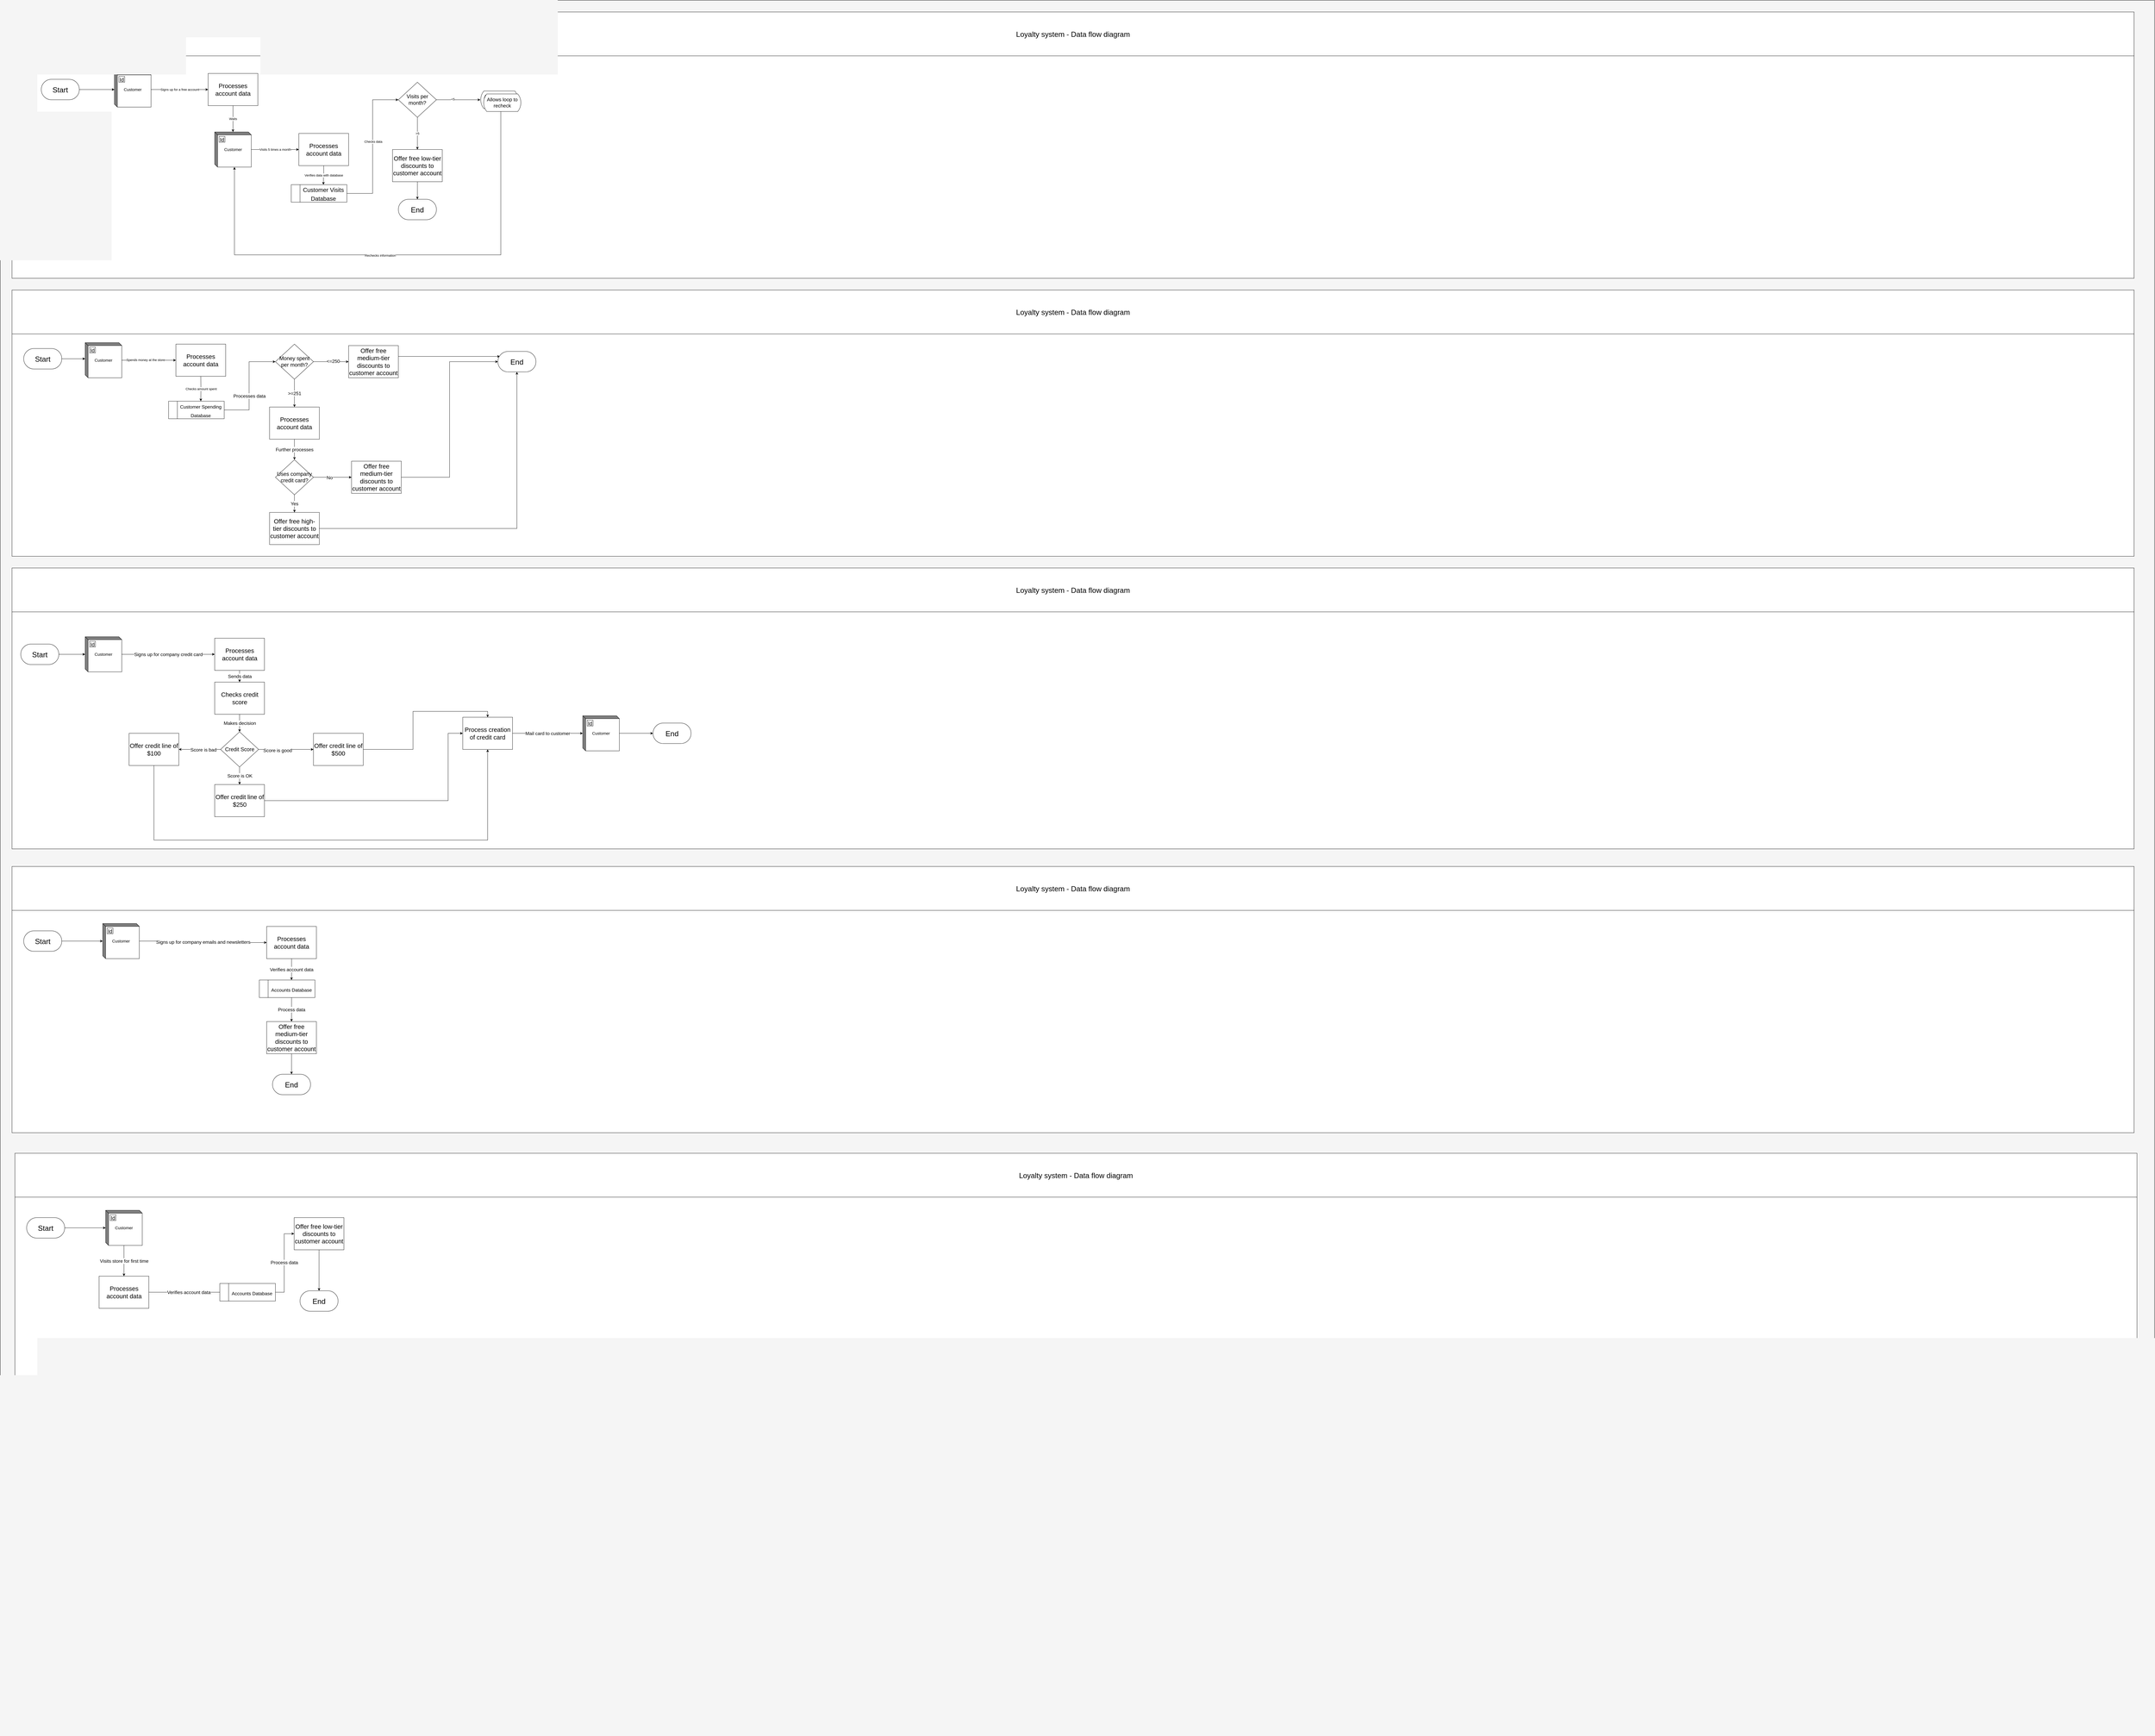 <mxfile version="20.3.0" type="device"><diagram id="qA6QkWrWJfZU_lJfQVM_" name="Page-1"><mxGraphModel dx="3796" dy="2839" grid="1" gridSize="10" guides="1" tooltips="1" connect="1" arrows="1" fold="1" page="1" pageScale="1" pageWidth="850" pageHeight="1100" math="0" shadow="0"><root><mxCell id="0"/><mxCell id="1" parent="0"/><mxCell id="ZQzsubPOnFU6merqUv8--1" value="" style="rounded=0;whiteSpace=wrap;html=1;fillColor=#F5F5F5;movable=0;" parent="1" vertex="1"><mxGeometry x="-270" y="-520" width="7360" height="5930" as="geometry"/></mxCell><mxCell id="A50uifyIEQekfGtZB1gm-22" value="" style="rounded=0;whiteSpace=wrap;html=1;" parent="1" vertex="1"><mxGeometry x="-230" y="-480" width="7250" height="910" as="geometry"/></mxCell><mxCell id="A50uifyIEQekfGtZB1gm-23" value="&lt;font style=&quot;font-size: 25px;&quot;&gt;Loyalty system - Data flow diagram&lt;br style=&quot;font-size: 25px;&quot;&gt;&lt;/font&gt;" style="rounded=0;whiteSpace=wrap;html=1;fontSize=25;" parent="1" vertex="1"><mxGeometry x="-230" y="-480" width="7250" height="150" as="geometry"/></mxCell><mxCell id="-YFKyJ5LtptSFdBcukT2-4" style="edgeStyle=orthogonalEdgeStyle;rounded=0;orthogonalLoop=1;jettySize=auto;html=1;" parent="1" source="9ZYDAtiGobSrE47-rpG3-19" target="9ZYDAtiGobSrE47-rpG3-36" edge="1"><mxGeometry relative="1" as="geometry"/></mxCell><mxCell id="9ZYDAtiGobSrE47-rpG3-19" value="Start" style="html=1;dashed=0;whitespace=wrap;shape=mxgraph.dfd.start;fontSize=25;whiteSpace=wrap;" parent="1" vertex="1"><mxGeometry x="-130" y="-250" width="130" height="70" as="geometry"/></mxCell><mxCell id="-YFKyJ5LtptSFdBcukT2-5" value="Signs up for a free account" style="edgeStyle=orthogonalEdgeStyle;rounded=0;orthogonalLoop=1;jettySize=auto;html=1;" parent="1" source="9ZYDAtiGobSrE47-rpG3-36" target="nl6_gnOa3KijEa3hcD02-2" edge="1"><mxGeometry relative="1" as="geometry"/></mxCell><mxCell id="9ZYDAtiGobSrE47-rpG3-36" value="Customer" style="html=1;dashed=0;whitespace=wrap;shape=mxgraph.dfd.externalEntity;fontSize=14;whiteSpace=wrap;" parent="1" vertex="1"><mxGeometry x="120" y="-275" width="125" height="120" as="geometry"/></mxCell><mxCell id="9ZYDAtiGobSrE47-rpG3-37" value="Id" style="autosize=1;part=1;resizable=0;strokeColor=inherit;fillColor=inherit;gradientColor=inherit;fontSize=18;" parent="9ZYDAtiGobSrE47-rpG3-36" vertex="1"><mxGeometry width="20" height="20" relative="1" as="geometry"><mxPoint x="15" y="15" as="offset"/></mxGeometry></mxCell><mxCell id="9ZYDAtiGobSrE47-rpG3-117" value="" style="group;whiteSpace=wrap;" parent="1" vertex="1" connectable="0"><mxGeometry x="6170" y="4840" width="750" height="440" as="geometry"/></mxCell><mxCell id="CGzpWcM65TlzdtiVWTrb-66" value="" style="rounded=0;whiteSpace=wrap;html=1;fontSize=22;" parent="9ZYDAtiGobSrE47-rpG3-117" vertex="1"><mxGeometry width="720" height="440" as="geometry"/></mxCell><mxCell id="9ZYDAtiGobSrE47-rpG3-1" value="Start/Stop" style="html=1;dashed=0;whitespace=wrap;shape=mxgraph.dfd.start;fontSize=25;whiteSpace=wrap;" parent="9ZYDAtiGobSrE47-rpG3-117" vertex="1"><mxGeometry x="20" y="80" width="130" height="70" as="geometry"/></mxCell><mxCell id="9ZYDAtiGobSrE47-rpG3-2" value="Process" style="html=1;dashed=0;whitespace=wrap;fontSize=25;whiteSpace=wrap;" parent="9ZYDAtiGobSrE47-rpG3-117" vertex="1"><mxGeometry x="200" y="80" width="130" height="70" as="geometry"/></mxCell><mxCell id="9ZYDAtiGobSrE47-rpG3-12" value="Decision" style="shape=rhombus;html=1;dashed=0;whitespace=wrap;perimeter=rhombusPerimeter;fontSize=18;whiteSpace=wrap;" parent="9ZYDAtiGobSrE47-rpG3-117" vertex="1"><mxGeometry x="20" y="180" width="130" height="120" as="geometry"/></mxCell><mxCell id="9ZYDAtiGobSrE47-rpG3-13" value="External entity" style="html=1;dashed=0;whitespace=wrap;shape=mxgraph.dfd.externalEntity;fontSize=15;whiteSpace=wrap;" parent="9ZYDAtiGobSrE47-rpG3-117" vertex="1"><mxGeometry x="200" y="180" width="125" height="120" as="geometry"/></mxCell><mxCell id="9ZYDAtiGobSrE47-rpG3-14" value="Id" style="autosize=1;part=1;resizable=0;strokeColor=inherit;fillColor=inherit;gradientColor=inherit;fontSize=18;" parent="9ZYDAtiGobSrE47-rpG3-13" vertex="1"><mxGeometry width="20" height="20" relative="1" as="geometry"><mxPoint x="15" y="15" as="offset"/></mxGeometry></mxCell><mxCell id="9ZYDAtiGobSrE47-rpG3-34" value="Legend" style="rounded=0;whiteSpace=wrap;html=1;fontSize=22;" parent="9ZYDAtiGobSrE47-rpG3-117" vertex="1"><mxGeometry width="720" height="60" as="geometry"/></mxCell><mxCell id="9ZYDAtiGobSrE47-rpG3-96" value="Indicates loop" style="html=1;dashed=0;whitespace=wrap;shape=mxgraph.dfd.loop;fontSize=17;whiteSpace=wrap;" parent="9ZYDAtiGobSrE47-rpG3-117" vertex="1"><mxGeometry x="415" y="220" width="130" height="60" as="geometry"/></mxCell><mxCell id="-YFKyJ5LtptSFdBcukT2-1" value="Database" style="group;fontSize=25;verticalAlign=middle;fillColor=default;strokeColor=default;dashed=0;whiteSpace=wrap;" parent="9ZYDAtiGobSrE47-rpG3-117" vertex="1" connectable="0"><mxGeometry x="390" y="90" width="190" height="60" as="geometry"/></mxCell><mxCell id="-YFKyJ5LtptSFdBcukT2-2" value="" style="html=1;dashed=0;whitespace=wrap;shape=mxgraph.dfd.dataStoreID;align=left;spacingLeft=3;points=[[0,0],[0.5,0],[1,0],[0,0.5],[1,0.5],[0,1],[0.5,1],[1,1]];fontSize=25;whiteSpace=wrap;" parent="-YFKyJ5LtptSFdBcukT2-1" vertex="1"><mxGeometry width="190" height="60" as="geometry"/></mxCell><mxCell id="-YFKyJ5LtptSFdBcukT2-3" value="&lt;font style=&quot;font-size: 20px;&quot;&gt;Database&lt;/font&gt;" style="html=1;dashed=0;whitespace=wrap;fontSize=25;whiteSpace=wrap;" parent="-YFKyJ5LtptSFdBcukT2-1" vertex="1"><mxGeometry x="30" width="160" height="60" as="geometry"/></mxCell><mxCell id="9ZYDAtiGobSrE47-rpG3-123" value="Cameras verify customer still in store" style="edgeStyle=orthogonalEdgeStyle;rounded=0;orthogonalLoop=1;jettySize=auto;html=1;entryX=0;entryY=0;entryDx=67.5;entryDy=120.0;entryPerimeter=0;fontSize=14;" parent="1" edge="1"><mxGeometry relative="1" as="geometry"><Array as="points"><mxPoint x="2970" y="370"/><mxPoint x="1718" y="370"/></Array><mxPoint x="1717.5" y="120" as="targetPoint"/></mxGeometry></mxCell><mxCell id="9ZYDAtiGobSrE47-rpG3-146" value="Compares with database" style="edgeStyle=orthogonalEdgeStyle;rounded=0;orthogonalLoop=1;jettySize=auto;html=1;entryX=0;entryY=0.5;entryDx=0;entryDy=0;fontSize=12;" parent="1" edge="1"><mxGeometry relative="1" as="geometry"><Array as="points"><mxPoint x="3565" y="360"/><mxPoint x="4120" y="360"/><mxPoint x="4120" y="-210"/></Array><mxPoint x="3565.2" y="250" as="sourcePoint"/></mxGeometry></mxCell><mxCell id="-YFKyJ5LtptSFdBcukT2-13" value="Waits" style="edgeStyle=orthogonalEdgeStyle;rounded=0;orthogonalLoop=1;jettySize=auto;html=1;" parent="1" source="nl6_gnOa3KijEa3hcD02-2" target="-YFKyJ5LtptSFdBcukT2-11" edge="1"><mxGeometry relative="1" as="geometry"/></mxCell><mxCell id="nl6_gnOa3KijEa3hcD02-2" value="Processes account data" style="html=1;dashed=0;whitespace=wrap;fontSize=21;whiteSpace=wrap;" parent="1" vertex="1"><mxGeometry x="440" y="-270" width="170" height="110" as="geometry"/></mxCell><mxCell id="-YFKyJ5LtptSFdBcukT2-22" value="&amp;gt;5" style="edgeStyle=orthogonalEdgeStyle;rounded=0;orthogonalLoop=1;jettySize=auto;html=1;" parent="1" source="nl6_gnOa3KijEa3hcD02-19" target="-YFKyJ5LtptSFdBcukT2-21" edge="1"><mxGeometry relative="1" as="geometry"/></mxCell><mxCell id="-YFKyJ5LtptSFdBcukT2-24" style="edgeStyle=orthogonalEdgeStyle;rounded=0;orthogonalLoop=1;jettySize=auto;html=1;" parent="1" source="nl6_gnOa3KijEa3hcD02-19" target="-YFKyJ5LtptSFdBcukT2-26" edge="1"><mxGeometry relative="1" as="geometry"><mxPoint x="1390.0" y="-180.0" as="targetPoint"/></mxGeometry></mxCell><mxCell id="-YFKyJ5LtptSFdBcukT2-25" value="&amp;lt;5" style="edgeLabel;html=1;align=center;verticalAlign=middle;resizable=0;points=[];" parent="-YFKyJ5LtptSFdBcukT2-24" vertex="1" connectable="0"><mxGeometry x="-0.259" y="2" relative="1" as="geometry"><mxPoint as="offset"/></mxGeometry></mxCell><mxCell id="nl6_gnOa3KijEa3hcD02-19" value="Visits per month?" style="shape=rhombus;html=1;dashed=0;whitespace=wrap;perimeter=rhombusPerimeter;fontSize=18;whiteSpace=wrap;" parent="1" vertex="1"><mxGeometry x="1090" y="-240" width="130" height="120" as="geometry"/></mxCell><mxCell id="-YFKyJ5LtptSFdBcukT2-6" value="Database" style="group;fontSize=25;verticalAlign=middle;fillColor=default;strokeColor=default;dashed=0;whiteSpace=wrap;" parent="1" vertex="1" connectable="0"><mxGeometry x="724" y="110" width="190" height="60" as="geometry"/></mxCell><mxCell id="-YFKyJ5LtptSFdBcukT2-7" value="" style="html=1;dashed=0;whitespace=wrap;shape=mxgraph.dfd.dataStoreID;align=left;spacingLeft=3;points=[[0,0],[0.5,0],[1,0],[0,0.5],[1,0.5],[0,1],[0.5,1],[1,1]];fontSize=25;whiteSpace=wrap;" parent="-YFKyJ5LtptSFdBcukT2-6" vertex="1"><mxGeometry width="190" height="60" as="geometry"/></mxCell><mxCell id="-YFKyJ5LtptSFdBcukT2-8" value="&lt;font style=&quot;font-size: 20px;&quot;&gt;Customer Visits Database&lt;/font&gt;" style="html=1;dashed=0;whitespace=wrap;fontSize=25;whiteSpace=wrap;" parent="-YFKyJ5LtptSFdBcukT2-6" vertex="1"><mxGeometry x="30" width="160" height="60" as="geometry"/></mxCell><mxCell id="-YFKyJ5LtptSFdBcukT2-15" value="Visits 5 times a month" style="edgeStyle=orthogonalEdgeStyle;rounded=0;orthogonalLoop=1;jettySize=auto;html=1;" parent="1" source="-YFKyJ5LtptSFdBcukT2-11" target="-YFKyJ5LtptSFdBcukT2-14" edge="1"><mxGeometry relative="1" as="geometry"/></mxCell><mxCell id="-YFKyJ5LtptSFdBcukT2-11" value="Customer" style="html=1;dashed=0;whitespace=wrap;shape=mxgraph.dfd.externalEntity;fontSize=14;whiteSpace=wrap;" parent="1" vertex="1"><mxGeometry x="462.5" y="-70" width="125" height="120" as="geometry"/></mxCell><mxCell id="-YFKyJ5LtptSFdBcukT2-12" value="Id" style="autosize=1;part=1;resizable=0;strokeColor=inherit;fillColor=inherit;gradientColor=inherit;fontSize=18;" parent="-YFKyJ5LtptSFdBcukT2-11" vertex="1"><mxGeometry width="20" height="20" relative="1" as="geometry"><mxPoint x="15" y="15" as="offset"/></mxGeometry></mxCell><mxCell id="-YFKyJ5LtptSFdBcukT2-16" value="Verifies data with database" style="edgeStyle=orthogonalEdgeStyle;rounded=0;orthogonalLoop=1;jettySize=auto;html=1;" parent="1" source="-YFKyJ5LtptSFdBcukT2-14" target="-YFKyJ5LtptSFdBcukT2-8" edge="1"><mxGeometry relative="1" as="geometry"/></mxCell><mxCell id="-YFKyJ5LtptSFdBcukT2-14" value="Processes account data" style="html=1;dashed=0;whitespace=wrap;fontSize=21;whiteSpace=wrap;" parent="1" vertex="1"><mxGeometry x="750" y="-65" width="170" height="110" as="geometry"/></mxCell><mxCell id="-YFKyJ5LtptSFdBcukT2-19" style="edgeStyle=orthogonalEdgeStyle;rounded=0;orthogonalLoop=1;jettySize=auto;html=1;entryX=0;entryY=0.5;entryDx=0;entryDy=0;" parent="1" source="-YFKyJ5LtptSFdBcukT2-8" target="nl6_gnOa3KijEa3hcD02-19" edge="1"><mxGeometry relative="1" as="geometry"/></mxCell><mxCell id="-YFKyJ5LtptSFdBcukT2-20" value="Checks data" style="edgeLabel;html=1;align=center;verticalAlign=middle;resizable=0;points=[];" parent="-YFKyJ5LtptSFdBcukT2-19" vertex="1" connectable="0"><mxGeometry x="0.07" y="-2" relative="1" as="geometry"><mxPoint as="offset"/></mxGeometry></mxCell><mxCell id="-YFKyJ5LtptSFdBcukT2-30" style="edgeStyle=orthogonalEdgeStyle;rounded=0;orthogonalLoop=1;jettySize=auto;html=1;" parent="1" source="-YFKyJ5LtptSFdBcukT2-21" target="-YFKyJ5LtptSFdBcukT2-29" edge="1"><mxGeometry relative="1" as="geometry"/></mxCell><mxCell id="-YFKyJ5LtptSFdBcukT2-21" value="Offer free low-tier discounts to customer account" style="html=1;dashed=0;whitespace=wrap;fontSize=21;whiteSpace=wrap;" parent="1" vertex="1"><mxGeometry x="1070" y="-10" width="170" height="110" as="geometry"/></mxCell><mxCell id="-YFKyJ5LtptSFdBcukT2-27" style="edgeStyle=orthogonalEdgeStyle;rounded=0;orthogonalLoop=1;jettySize=auto;html=1;entryX=0;entryY=0;entryDx=67.5;entryDy=120.0;entryPerimeter=0;" parent="1" source="-YFKyJ5LtptSFdBcukT2-26" target="-YFKyJ5LtptSFdBcukT2-11" edge="1"><mxGeometry relative="1" as="geometry"><Array as="points"><mxPoint x="1440" y="350"/><mxPoint x="530" y="350"/></Array></mxGeometry></mxCell><mxCell id="-YFKyJ5LtptSFdBcukT2-28" value="Rechecks information" style="edgeLabel;html=1;align=center;verticalAlign=middle;resizable=0;points=[];" parent="-YFKyJ5LtptSFdBcukT2-27" vertex="1" connectable="0"><mxGeometry x="0.067" y="2" relative="1" as="geometry"><mxPoint as="offset"/></mxGeometry></mxCell><mxCell id="-YFKyJ5LtptSFdBcukT2-26" value="Allows loop to recheck" style="html=1;dashed=0;whitespace=wrap;shape=mxgraph.dfd.loop;fontSize=17;whiteSpace=wrap;" parent="1" vertex="1"><mxGeometry x="1370" y="-210" width="130" height="60" as="geometry"/></mxCell><mxCell id="-YFKyJ5LtptSFdBcukT2-29" value="End" style="html=1;dashed=0;whitespace=wrap;shape=mxgraph.dfd.start;fontSize=25;whiteSpace=wrap;" parent="1" vertex="1"><mxGeometry x="1090" y="160" width="130" height="70" as="geometry"/></mxCell><mxCell id="-YFKyJ5LtptSFdBcukT2-31" value="&amp;nbsp;" style="rounded=0;whiteSpace=wrap;html=1;" parent="1" vertex="1"><mxGeometry x="-230" y="470" width="7250" height="910" as="geometry"/></mxCell><mxCell id="-YFKyJ5LtptSFdBcukT2-32" value="&lt;font style=&quot;font-size: 25px;&quot;&gt;Loyalty system - Data flow diagram&lt;br style=&quot;font-size: 25px;&quot;&gt;&lt;/font&gt;" style="rounded=0;whiteSpace=wrap;html=1;fontSize=25;" parent="1" vertex="1"><mxGeometry x="-230" y="470" width="7250" height="150" as="geometry"/></mxCell><mxCell id="-YFKyJ5LtptSFdBcukT2-36" style="edgeStyle=orthogonalEdgeStyle;rounded=0;orthogonalLoop=1;jettySize=auto;html=1;entryX=0;entryY=0;entryDx=0;entryDy=55;entryPerimeter=0;" parent="1" source="-YFKyJ5LtptSFdBcukT2-33" target="-YFKyJ5LtptSFdBcukT2-34" edge="1"><mxGeometry relative="1" as="geometry"/></mxCell><mxCell id="-YFKyJ5LtptSFdBcukT2-33" value="Start" style="html=1;dashed=0;whitespace=wrap;shape=mxgraph.dfd.start;fontSize=25;whiteSpace=wrap;" parent="1" vertex="1"><mxGeometry x="-190" y="670" width="130" height="70" as="geometry"/></mxCell><mxCell id="-YFKyJ5LtptSFdBcukT2-38" style="edgeStyle=orthogonalEdgeStyle;rounded=0;orthogonalLoop=1;jettySize=auto;html=1;" parent="1" source="-YFKyJ5LtptSFdBcukT2-34" edge="1"><mxGeometry relative="1" as="geometry"><mxPoint x="330" y="710" as="targetPoint"/></mxGeometry></mxCell><mxCell id="-YFKyJ5LtptSFdBcukT2-39" value="Spends money at the store" style="edgeLabel;html=1;align=center;verticalAlign=middle;resizable=0;points=[];" parent="-YFKyJ5LtptSFdBcukT2-38" vertex="1" connectable="0"><mxGeometry x="-0.124" y="1" relative="1" as="geometry"><mxPoint as="offset"/></mxGeometry></mxCell><mxCell id="-YFKyJ5LtptSFdBcukT2-34" value="Customer" style="html=1;dashed=0;whitespace=wrap;shape=mxgraph.dfd.externalEntity;fontSize=14;whiteSpace=wrap;" parent="1" vertex="1"><mxGeometry x="20" y="650" width="125" height="120" as="geometry"/></mxCell><mxCell id="-YFKyJ5LtptSFdBcukT2-35" value="Id" style="autosize=1;part=1;resizable=0;strokeColor=inherit;fillColor=inherit;gradientColor=inherit;fontSize=18;" parent="-YFKyJ5LtptSFdBcukT2-34" vertex="1"><mxGeometry width="20" height="20" relative="1" as="geometry"><mxPoint x="15" y="15" as="offset"/></mxGeometry></mxCell><mxCell id="-YFKyJ5LtptSFdBcukT2-43" value="Checks amount spent" style="edgeStyle=orthogonalEdgeStyle;rounded=0;orthogonalLoop=1;jettySize=auto;html=1;" parent="1" target="-YFKyJ5LtptSFdBcukT2-42" edge="1"><mxGeometry relative="1" as="geometry"><mxPoint x="415" y="765" as="sourcePoint"/></mxGeometry></mxCell><mxCell id="-YFKyJ5LtptSFdBcukT2-40" value="Database" style="group;fontSize=25;verticalAlign=middle;fillColor=default;strokeColor=default;dashed=0;whiteSpace=wrap;" parent="1" vertex="1" connectable="0"><mxGeometry x="305" y="850" width="189" height="60" as="geometry"/></mxCell><mxCell id="-YFKyJ5LtptSFdBcukT2-41" value="" style="html=1;dashed=0;whitespace=wrap;shape=mxgraph.dfd.dataStoreID;align=left;spacingLeft=3;points=[[0,0],[0.5,0],[1,0],[0,0.5],[1,0.5],[0,1],[0.5,1],[1,1]];fontSize=25;whiteSpace=wrap;" parent="-YFKyJ5LtptSFdBcukT2-40" vertex="1"><mxGeometry width="190" height="60" as="geometry"/></mxCell><mxCell id="-YFKyJ5LtptSFdBcukT2-42" value="&lt;font style=&quot;font-size: 16px;&quot;&gt;Customer Spending Database&lt;/font&gt;" style="html=1;dashed=0;whitespace=wrap;fontSize=25;whiteSpace=wrap;" parent="-YFKyJ5LtptSFdBcukT2-40" vertex="1"><mxGeometry x="30" width="160" height="60" as="geometry"/></mxCell><mxCell id="-YFKyJ5LtptSFdBcukT2-51" value="&amp;gt;=251" style="edgeStyle=orthogonalEdgeStyle;rounded=0;orthogonalLoop=1;jettySize=auto;html=1;fontSize=16;" parent="1" source="-YFKyJ5LtptSFdBcukT2-46" target="-YFKyJ5LtptSFdBcukT2-49" edge="1"><mxGeometry relative="1" as="geometry"/></mxCell><mxCell id="-YFKyJ5LtptSFdBcukT2-52" style="edgeStyle=orthogonalEdgeStyle;rounded=0;orthogonalLoop=1;jettySize=auto;html=1;entryX=0;entryY=0.5;entryDx=0;entryDy=0;fontSize=16;" parent="1" source="-YFKyJ5LtptSFdBcukT2-46" target="-YFKyJ5LtptSFdBcukT2-50" edge="1"><mxGeometry relative="1" as="geometry"/></mxCell><mxCell id="-YFKyJ5LtptSFdBcukT2-53" value="&amp;lt;=250" style="edgeLabel;html=1;align=center;verticalAlign=middle;resizable=0;points=[];fontSize=16;" parent="-YFKyJ5LtptSFdBcukT2-52" vertex="1" connectable="0"><mxGeometry x="0.11" y="2" relative="1" as="geometry"><mxPoint as="offset"/></mxGeometry></mxCell><mxCell id="-YFKyJ5LtptSFdBcukT2-46" value="Money spent per month?" style="shape=rhombus;html=1;dashed=0;whitespace=wrap;perimeter=rhombusPerimeter;fontSize=18;whiteSpace=wrap;" parent="1" vertex="1"><mxGeometry x="670" y="655" width="130" height="120" as="geometry"/></mxCell><mxCell id="-YFKyJ5LtptSFdBcukT2-47" style="edgeStyle=orthogonalEdgeStyle;rounded=0;orthogonalLoop=1;jettySize=auto;html=1;fontSize=16;entryX=0;entryY=0.5;entryDx=0;entryDy=0;" parent="1" source="-YFKyJ5LtptSFdBcukT2-42" target="-YFKyJ5LtptSFdBcukT2-46" edge="1"><mxGeometry relative="1" as="geometry"><Array as="points"><mxPoint x="580" y="880"/><mxPoint x="580" y="715"/></Array></mxGeometry></mxCell><mxCell id="-YFKyJ5LtptSFdBcukT2-48" value="Processes data" style="edgeLabel;html=1;align=center;verticalAlign=middle;resizable=0;points=[];fontSize=16;" parent="-YFKyJ5LtptSFdBcukT2-47" vertex="1" connectable="0"><mxGeometry x="-0.216" y="-1" relative="1" as="geometry"><mxPoint as="offset"/></mxGeometry></mxCell><mxCell id="-YFKyJ5LtptSFdBcukT2-58" value="Further processes" style="edgeStyle=orthogonalEdgeStyle;rounded=0;orthogonalLoop=1;jettySize=auto;html=1;fontSize=16;" parent="1" source="-YFKyJ5LtptSFdBcukT2-49" target="-YFKyJ5LtptSFdBcukT2-57" edge="1"><mxGeometry relative="1" as="geometry"/></mxCell><mxCell id="-YFKyJ5LtptSFdBcukT2-49" value="Processes account data" style="html=1;dashed=0;whitespace=wrap;fontSize=21;whiteSpace=wrap;" parent="1" vertex="1"><mxGeometry x="650" y="870" width="170" height="110" as="geometry"/></mxCell><mxCell id="-YFKyJ5LtptSFdBcukT2-56" style="edgeStyle=orthogonalEdgeStyle;rounded=0;orthogonalLoop=1;jettySize=auto;html=1;fontSize=16;entryX=0.054;entryY=0.243;entryDx=0;entryDy=0;entryPerimeter=0;" parent="1" source="-YFKyJ5LtptSFdBcukT2-50" target="-YFKyJ5LtptSFdBcukT2-55" edge="1"><mxGeometry relative="1" as="geometry"><Array as="points"><mxPoint x="1190" y="697"/><mxPoint x="1190" y="697"/></Array></mxGeometry></mxCell><mxCell id="-YFKyJ5LtptSFdBcukT2-50" value="Offer free medium-tier discounts to customer account" style="html=1;dashed=0;whitespace=wrap;fontSize=21;whiteSpace=wrap;" parent="1" vertex="1"><mxGeometry x="920" y="660" width="170" height="110" as="geometry"/></mxCell><mxCell id="-YFKyJ5LtptSFdBcukT2-54" value="Allows loop to recheck" style="html=1;dashed=0;whitespace=wrap;shape=mxgraph.dfd.loop;fontSize=17;whiteSpace=wrap;" parent="1" vertex="1"><mxGeometry x="1380" y="-200" width="130" height="60" as="geometry"/></mxCell><mxCell id="-YFKyJ5LtptSFdBcukT2-55" value="End" style="html=1;dashed=0;whitespace=wrap;shape=mxgraph.dfd.start;fontSize=25;whiteSpace=wrap;" parent="1" vertex="1"><mxGeometry x="1430" y="680" width="130" height="70" as="geometry"/></mxCell><mxCell id="-YFKyJ5LtptSFdBcukT2-60" style="edgeStyle=orthogonalEdgeStyle;rounded=0;orthogonalLoop=1;jettySize=auto;html=1;fontSize=16;" parent="1" source="-YFKyJ5LtptSFdBcukT2-57" target="-YFKyJ5LtptSFdBcukT2-59" edge="1"><mxGeometry relative="1" as="geometry"/></mxCell><mxCell id="-YFKyJ5LtptSFdBcukT2-61" value="No" style="edgeLabel;html=1;align=center;verticalAlign=middle;resizable=0;points=[];fontSize=16;" parent="-YFKyJ5LtptSFdBcukT2-60" vertex="1" connectable="0"><mxGeometry x="-0.154" y="-1" relative="1" as="geometry"><mxPoint as="offset"/></mxGeometry></mxCell><mxCell id="-YFKyJ5LtptSFdBcukT2-63" value="Yes" style="edgeStyle=orthogonalEdgeStyle;rounded=0;orthogonalLoop=1;jettySize=auto;html=1;fontSize=16;" parent="1" source="-YFKyJ5LtptSFdBcukT2-57" target="-YFKyJ5LtptSFdBcukT2-62" edge="1"><mxGeometry relative="1" as="geometry"/></mxCell><mxCell id="-YFKyJ5LtptSFdBcukT2-57" value="Uses company credit card?" style="shape=rhombus;html=1;dashed=0;whitespace=wrap;perimeter=rhombusPerimeter;fontSize=18;whiteSpace=wrap;" parent="1" vertex="1"><mxGeometry x="670" y="1050" width="130" height="120" as="geometry"/></mxCell><mxCell id="-YFKyJ5LtptSFdBcukT2-65" style="edgeStyle=orthogonalEdgeStyle;rounded=0;orthogonalLoop=1;jettySize=auto;html=1;entryX=0;entryY=0.5;entryDx=0;entryDy=0;entryPerimeter=0;fontSize=16;" parent="1" source="-YFKyJ5LtptSFdBcukT2-59" target="-YFKyJ5LtptSFdBcukT2-55" edge="1"><mxGeometry relative="1" as="geometry"/></mxCell><mxCell id="-YFKyJ5LtptSFdBcukT2-59" value="Offer free medium-tier discounts to customer account" style="html=1;dashed=0;whitespace=wrap;fontSize=21;whiteSpace=wrap;" parent="1" vertex="1"><mxGeometry x="930" y="1055" width="170" height="110" as="geometry"/></mxCell><mxCell id="-YFKyJ5LtptSFdBcukT2-64" style="edgeStyle=orthogonalEdgeStyle;rounded=0;orthogonalLoop=1;jettySize=auto;html=1;entryX=0.5;entryY=0.5;entryDx=0;entryDy=35;entryPerimeter=0;fontSize=16;" parent="1" source="-YFKyJ5LtptSFdBcukT2-62" target="-YFKyJ5LtptSFdBcukT2-55" edge="1"><mxGeometry relative="1" as="geometry"/></mxCell><mxCell id="-YFKyJ5LtptSFdBcukT2-62" value="Offer free high-tier discounts to customer account" style="html=1;dashed=0;whitespace=wrap;fontSize=21;whiteSpace=wrap;" parent="1" vertex="1"><mxGeometry x="650" y="1230" width="170" height="110" as="geometry"/></mxCell><mxCell id="-YFKyJ5LtptSFdBcukT2-66" value="&amp;nbsp;" style="rounded=0;whiteSpace=wrap;html=1;" parent="1" vertex="1"><mxGeometry x="-230" y="1420" width="7250" height="960" as="geometry"/></mxCell><mxCell id="-YFKyJ5LtptSFdBcukT2-67" value="&lt;font style=&quot;font-size: 25px;&quot;&gt;Loyalty system - Data flow diagram&lt;br style=&quot;font-size: 25px;&quot;&gt;&lt;/font&gt;" style="rounded=0;whiteSpace=wrap;html=1;fontSize=25;" parent="1" vertex="1"><mxGeometry x="-230" y="1420" width="7250" height="150" as="geometry"/></mxCell><mxCell id="-YFKyJ5LtptSFdBcukT2-71" style="edgeStyle=orthogonalEdgeStyle;rounded=0;orthogonalLoop=1;jettySize=auto;html=1;fontSize=16;" parent="1" source="-YFKyJ5LtptSFdBcukT2-68" target="-YFKyJ5LtptSFdBcukT2-69" edge="1"><mxGeometry relative="1" as="geometry"/></mxCell><mxCell id="-YFKyJ5LtptSFdBcukT2-68" value="Start" style="html=1;dashed=0;whitespace=wrap;shape=mxgraph.dfd.start;fontSize=25;whiteSpace=wrap;" parent="1" vertex="1"><mxGeometry x="-200" y="1680" width="130" height="70" as="geometry"/></mxCell><mxCell id="-YFKyJ5LtptSFdBcukT2-74" value="Signs up for company credit card" style="edgeStyle=orthogonalEdgeStyle;rounded=0;orthogonalLoop=1;jettySize=auto;html=1;fontSize=16;" parent="1" source="-YFKyJ5LtptSFdBcukT2-69" target="-YFKyJ5LtptSFdBcukT2-73" edge="1"><mxGeometry relative="1" as="geometry"/></mxCell><mxCell id="-YFKyJ5LtptSFdBcukT2-69" value="Customer" style="html=1;dashed=0;whitespace=wrap;shape=mxgraph.dfd.externalEntity;fontSize=14;whiteSpace=wrap;" parent="1" vertex="1"><mxGeometry x="20" y="1655" width="125" height="120" as="geometry"/></mxCell><mxCell id="-YFKyJ5LtptSFdBcukT2-70" value="Id" style="autosize=1;part=1;resizable=0;strokeColor=inherit;fillColor=inherit;gradientColor=inherit;fontSize=18;" parent="-YFKyJ5LtptSFdBcukT2-69" vertex="1"><mxGeometry width="20" height="20" relative="1" as="geometry"><mxPoint x="15" y="15" as="offset"/></mxGeometry></mxCell><mxCell id="-YFKyJ5LtptSFdBcukT2-72" value="Processes account data" style="html=1;dashed=0;whitespace=wrap;fontSize=21;whiteSpace=wrap;" parent="1" vertex="1"><mxGeometry x="330" y="655" width="170" height="110" as="geometry"/></mxCell><mxCell id="-YFKyJ5LtptSFdBcukT2-77" value="Sends data" style="edgeStyle=orthogonalEdgeStyle;rounded=0;orthogonalLoop=1;jettySize=auto;html=1;fontSize=16;" parent="1" source="-YFKyJ5LtptSFdBcukT2-73" target="-YFKyJ5LtptSFdBcukT2-76" edge="1"><mxGeometry relative="1" as="geometry"/></mxCell><mxCell id="-YFKyJ5LtptSFdBcukT2-73" value="Processes account data" style="html=1;dashed=0;whitespace=wrap;fontSize=21;whiteSpace=wrap;" parent="1" vertex="1"><mxGeometry x="462.5" y="1660" width="170" height="110" as="geometry"/></mxCell><mxCell id="-YFKyJ5LtptSFdBcukT2-80" style="edgeStyle=orthogonalEdgeStyle;rounded=0;orthogonalLoop=1;jettySize=auto;html=1;fontSize=16;" parent="1" source="-YFKyJ5LtptSFdBcukT2-75" target="-YFKyJ5LtptSFdBcukT2-79" edge="1"><mxGeometry relative="1" as="geometry"/></mxCell><mxCell id="-YFKyJ5LtptSFdBcukT2-86" value="Score is bad" style="edgeLabel;html=1;align=center;verticalAlign=middle;resizable=0;points=[];fontSize=16;" parent="-YFKyJ5LtptSFdBcukT2-80" vertex="1" connectable="0"><mxGeometry x="-0.179" y="1" relative="1" as="geometry"><mxPoint as="offset"/></mxGeometry></mxCell><mxCell id="-YFKyJ5LtptSFdBcukT2-82" value="Score is OK" style="edgeStyle=orthogonalEdgeStyle;rounded=0;orthogonalLoop=1;jettySize=auto;html=1;fontSize=16;" parent="1" source="-YFKyJ5LtptSFdBcukT2-75" target="-YFKyJ5LtptSFdBcukT2-81" edge="1"><mxGeometry relative="1" as="geometry"/></mxCell><mxCell id="-YFKyJ5LtptSFdBcukT2-85" style="edgeStyle=orthogonalEdgeStyle;rounded=0;orthogonalLoop=1;jettySize=auto;html=1;fontSize=16;" parent="1" source="-YFKyJ5LtptSFdBcukT2-75" target="-YFKyJ5LtptSFdBcukT2-83" edge="1"><mxGeometry relative="1" as="geometry"/></mxCell><mxCell id="-YFKyJ5LtptSFdBcukT2-87" value="Score is good" style="edgeLabel;html=1;align=center;verticalAlign=middle;resizable=0;points=[];fontSize=16;" parent="-YFKyJ5LtptSFdBcukT2-85" vertex="1" connectable="0"><mxGeometry x="-0.319" y="-3" relative="1" as="geometry"><mxPoint as="offset"/></mxGeometry></mxCell><mxCell id="-YFKyJ5LtptSFdBcukT2-75" value="Credit Score" style="shape=rhombus;html=1;dashed=0;whitespace=wrap;perimeter=rhombusPerimeter;fontSize=18;whiteSpace=wrap;" parent="1" vertex="1"><mxGeometry x="482.5" y="1980" width="130" height="120" as="geometry"/></mxCell><mxCell id="-YFKyJ5LtptSFdBcukT2-78" value="Makes decision" style="edgeStyle=orthogonalEdgeStyle;rounded=0;orthogonalLoop=1;jettySize=auto;html=1;fontSize=16;" parent="1" source="-YFKyJ5LtptSFdBcukT2-76" target="-YFKyJ5LtptSFdBcukT2-75" edge="1"><mxGeometry relative="1" as="geometry"/></mxCell><mxCell id="-YFKyJ5LtptSFdBcukT2-76" value="Checks credit score" style="html=1;dashed=0;whitespace=wrap;fontSize=21;whiteSpace=wrap;" parent="1" vertex="1"><mxGeometry x="462.5" y="1810" width="170" height="110" as="geometry"/></mxCell><mxCell id="-YFKyJ5LtptSFdBcukT2-89" style="edgeStyle=orthogonalEdgeStyle;rounded=0;orthogonalLoop=1;jettySize=auto;html=1;entryX=0.5;entryY=1;entryDx=0;entryDy=0;fontSize=16;" parent="1" source="-YFKyJ5LtptSFdBcukT2-79" target="-YFKyJ5LtptSFdBcukT2-88" edge="1"><mxGeometry relative="1" as="geometry"><Array as="points"><mxPoint x="255" y="2350"/><mxPoint x="1395" y="2350"/></Array></mxGeometry></mxCell><mxCell id="-YFKyJ5LtptSFdBcukT2-79" value="Offer credit line of $100" style="html=1;dashed=0;whitespace=wrap;fontSize=21;whiteSpace=wrap;" parent="1" vertex="1"><mxGeometry x="170" y="1985" width="170" height="110" as="geometry"/></mxCell><mxCell id="-YFKyJ5LtptSFdBcukT2-90" style="edgeStyle=orthogonalEdgeStyle;rounded=0;orthogonalLoop=1;jettySize=auto;html=1;entryX=0;entryY=0.5;entryDx=0;entryDy=0;fontSize=16;" parent="1" source="-YFKyJ5LtptSFdBcukT2-81" target="-YFKyJ5LtptSFdBcukT2-88" edge="1"><mxGeometry relative="1" as="geometry"><Array as="points"><mxPoint x="1260" y="2215"/><mxPoint x="1260" y="1985"/></Array></mxGeometry></mxCell><mxCell id="-YFKyJ5LtptSFdBcukT2-81" value="Offer credit line of $250" style="html=1;dashed=0;whitespace=wrap;fontSize=21;whiteSpace=wrap;" parent="1" vertex="1"><mxGeometry x="462.5" y="2160" width="170" height="110" as="geometry"/></mxCell><mxCell id="-YFKyJ5LtptSFdBcukT2-91" style="edgeStyle=orthogonalEdgeStyle;rounded=0;orthogonalLoop=1;jettySize=auto;html=1;entryX=0.5;entryY=0;entryDx=0;entryDy=0;fontSize=16;" parent="1" source="-YFKyJ5LtptSFdBcukT2-83" target="-YFKyJ5LtptSFdBcukT2-88" edge="1"><mxGeometry relative="1" as="geometry"/></mxCell><mxCell id="-YFKyJ5LtptSFdBcukT2-83" value="Offer credit line of $500" style="html=1;dashed=0;whitespace=wrap;fontSize=21;whiteSpace=wrap;" parent="1" vertex="1"><mxGeometry x="800" y="1985" width="170" height="110" as="geometry"/></mxCell><mxCell id="-YFKyJ5LtptSFdBcukT2-95" value="Mail card to customer" style="edgeStyle=orthogonalEdgeStyle;rounded=0;orthogonalLoop=1;jettySize=auto;html=1;fontSize=16;" parent="1" source="-YFKyJ5LtptSFdBcukT2-88" target="-YFKyJ5LtptSFdBcukT2-93" edge="1"><mxGeometry relative="1" as="geometry"/></mxCell><mxCell id="-YFKyJ5LtptSFdBcukT2-88" value="Process creation of credit card" style="html=1;dashed=0;whitespace=wrap;fontSize=21;whiteSpace=wrap;" parent="1" vertex="1"><mxGeometry x="1310" y="1930" width="170" height="110" as="geometry"/></mxCell><mxCell id="-YFKyJ5LtptSFdBcukT2-97" style="edgeStyle=orthogonalEdgeStyle;rounded=0;orthogonalLoop=1;jettySize=auto;html=1;fontSize=16;" parent="1" source="-YFKyJ5LtptSFdBcukT2-93" target="-YFKyJ5LtptSFdBcukT2-96" edge="1"><mxGeometry relative="1" as="geometry"/></mxCell><mxCell id="-YFKyJ5LtptSFdBcukT2-93" value="Customer" style="html=1;dashed=0;whitespace=wrap;shape=mxgraph.dfd.externalEntity;fontSize=14;whiteSpace=wrap;" parent="1" vertex="1"><mxGeometry x="1720" y="1925" width="125" height="120" as="geometry"/></mxCell><mxCell id="-YFKyJ5LtptSFdBcukT2-94" value="Id" style="autosize=1;part=1;resizable=0;strokeColor=inherit;fillColor=inherit;gradientColor=inherit;fontSize=18;" parent="-YFKyJ5LtptSFdBcukT2-93" vertex="1"><mxGeometry width="20" height="20" relative="1" as="geometry"><mxPoint x="15" y="15" as="offset"/></mxGeometry></mxCell><mxCell id="-YFKyJ5LtptSFdBcukT2-96" value="End" style="html=1;dashed=0;whitespace=wrap;shape=mxgraph.dfd.start;fontSize=25;whiteSpace=wrap;" parent="1" vertex="1"><mxGeometry x="1960" y="1950" width="130" height="70" as="geometry"/></mxCell><mxCell id="-YFKyJ5LtptSFdBcukT2-100" value="&amp;nbsp;" style="rounded=0;whiteSpace=wrap;html=1;" parent="1" vertex="1"><mxGeometry x="-230" y="2440" width="7250" height="910" as="geometry"/></mxCell><mxCell id="-YFKyJ5LtptSFdBcukT2-101" value="&lt;font style=&quot;font-size: 25px;&quot;&gt;Loyalty system - Data flow diagram&lt;br style=&quot;font-size: 25px;&quot;&gt;&lt;/font&gt;" style="rounded=0;whiteSpace=wrap;html=1;fontSize=25;" parent="1" vertex="1"><mxGeometry x="-230" y="2440" width="7250" height="150" as="geometry"/></mxCell><mxCell id="-YFKyJ5LtptSFdBcukT2-105" style="edgeStyle=orthogonalEdgeStyle;rounded=0;orthogonalLoop=1;jettySize=auto;html=1;fontSize=16;" parent="1" source="-YFKyJ5LtptSFdBcukT2-102" target="-YFKyJ5LtptSFdBcukT2-103" edge="1"><mxGeometry relative="1" as="geometry"/></mxCell><mxCell id="-YFKyJ5LtptSFdBcukT2-102" value="Start" style="html=1;dashed=0;whitespace=wrap;shape=mxgraph.dfd.start;fontSize=25;whiteSpace=wrap;" parent="1" vertex="1"><mxGeometry x="-190" y="2660" width="130" height="70" as="geometry"/></mxCell><mxCell id="-YFKyJ5LtptSFdBcukT2-107" value="Signs up for company emails and newsletters" style="edgeStyle=orthogonalEdgeStyle;rounded=0;orthogonalLoop=1;jettySize=auto;html=1;fontSize=16;" parent="1" source="-YFKyJ5LtptSFdBcukT2-103" target="-YFKyJ5LtptSFdBcukT2-106" edge="1"><mxGeometry relative="1" as="geometry"/></mxCell><mxCell id="-YFKyJ5LtptSFdBcukT2-103" value="Customer" style="html=1;dashed=0;whitespace=wrap;shape=mxgraph.dfd.externalEntity;fontSize=14;whiteSpace=wrap;" parent="1" vertex="1"><mxGeometry x="80" y="2635" width="125" height="120" as="geometry"/></mxCell><mxCell id="-YFKyJ5LtptSFdBcukT2-104" value="Id" style="autosize=1;part=1;resizable=0;strokeColor=inherit;fillColor=inherit;gradientColor=inherit;fontSize=18;" parent="-YFKyJ5LtptSFdBcukT2-103" vertex="1"><mxGeometry width="20" height="20" relative="1" as="geometry"><mxPoint x="15" y="15" as="offset"/></mxGeometry></mxCell><mxCell id="-YFKyJ5LtptSFdBcukT2-111" value="Verifies account data" style="edgeStyle=orthogonalEdgeStyle;rounded=0;orthogonalLoop=1;jettySize=auto;html=1;fontSize=16;" parent="1" source="-YFKyJ5LtptSFdBcukT2-106" target="-YFKyJ5LtptSFdBcukT2-110" edge="1"><mxGeometry relative="1" as="geometry"/></mxCell><mxCell id="-YFKyJ5LtptSFdBcukT2-106" value="Processes account data" style="html=1;dashed=0;whitespace=wrap;fontSize=21;whiteSpace=wrap;" parent="1" vertex="1"><mxGeometry x="640" y="2645" width="170" height="110" as="geometry"/></mxCell><mxCell id="-YFKyJ5LtptSFdBcukT2-108" value="Database" style="group;fontSize=25;verticalAlign=middle;fillColor=default;strokeColor=default;dashed=0;whiteSpace=wrap;" parent="1" vertex="1" connectable="0"><mxGeometry x="615" y="2828" width="189" height="60" as="geometry"/></mxCell><mxCell id="-YFKyJ5LtptSFdBcukT2-109" value="" style="html=1;dashed=0;whitespace=wrap;shape=mxgraph.dfd.dataStoreID;align=left;spacingLeft=3;points=[[0,0],[0.5,0],[1,0],[0,0.5],[1,0.5],[0,1],[0.5,1],[1,1]];fontSize=25;whiteSpace=wrap;" parent="-YFKyJ5LtptSFdBcukT2-108" vertex="1"><mxGeometry width="190" height="60" as="geometry"/></mxCell><mxCell id="-YFKyJ5LtptSFdBcukT2-110" value="&lt;font style=&quot;font-size: 16px;&quot;&gt;Accounts Database&lt;/font&gt;" style="html=1;dashed=0;whitespace=wrap;fontSize=25;whiteSpace=wrap;" parent="-YFKyJ5LtptSFdBcukT2-108" vertex="1"><mxGeometry x="30" width="160" height="60" as="geometry"/></mxCell><mxCell id="-YFKyJ5LtptSFdBcukT2-115" style="edgeStyle=orthogonalEdgeStyle;rounded=0;orthogonalLoop=1;jettySize=auto;html=1;fontSize=16;" parent="1" source="-YFKyJ5LtptSFdBcukT2-112" target="-YFKyJ5LtptSFdBcukT2-114" edge="1"><mxGeometry relative="1" as="geometry"/></mxCell><mxCell id="-YFKyJ5LtptSFdBcukT2-112" value="Offer free medium-tier discounts to customer account" style="html=1;dashed=0;whitespace=wrap;fontSize=21;whiteSpace=wrap;" parent="1" vertex="1"><mxGeometry x="640" y="2970" width="170" height="110" as="geometry"/></mxCell><mxCell id="-YFKyJ5LtptSFdBcukT2-113" value="Process data" style="edgeStyle=orthogonalEdgeStyle;rounded=0;orthogonalLoop=1;jettySize=auto;html=1;fontSize=16;" parent="1" source="-YFKyJ5LtptSFdBcukT2-110" target="-YFKyJ5LtptSFdBcukT2-112" edge="1"><mxGeometry relative="1" as="geometry"/></mxCell><mxCell id="-YFKyJ5LtptSFdBcukT2-114" value="End" style="html=1;dashed=0;whitespace=wrap;shape=mxgraph.dfd.start;fontSize=25;whiteSpace=wrap;" parent="1" vertex="1"><mxGeometry x="660" y="3150" width="130" height="70" as="geometry"/></mxCell><mxCell id="-YFKyJ5LtptSFdBcukT2-116" value="&amp;nbsp;" style="rounded=0;whiteSpace=wrap;html=1;" parent="1" vertex="1"><mxGeometry x="-220" y="3420" width="7250" height="910" as="geometry"/></mxCell><mxCell id="-YFKyJ5LtptSFdBcukT2-117" value="&lt;font style=&quot;font-size: 25px;&quot;&gt;Loyalty system - Data flow diagram&lt;br style=&quot;font-size: 25px;&quot;&gt;&lt;/font&gt;" style="rounded=0;whiteSpace=wrap;html=1;fontSize=25;" parent="1" vertex="1"><mxGeometry x="-220" y="3420" width="7250" height="150" as="geometry"/></mxCell><mxCell id="-YFKyJ5LtptSFdBcukT2-118" style="edgeStyle=orthogonalEdgeStyle;rounded=0;orthogonalLoop=1;jettySize=auto;html=1;fontSize=16;" parent="1" source="-YFKyJ5LtptSFdBcukT2-119" target="-YFKyJ5LtptSFdBcukT2-121" edge="1"><mxGeometry relative="1" as="geometry"/></mxCell><mxCell id="-YFKyJ5LtptSFdBcukT2-119" value="Start" style="html=1;dashed=0;whitespace=wrap;shape=mxgraph.dfd.start;fontSize=25;whiteSpace=wrap;" parent="1" vertex="1"><mxGeometry x="-180" y="3640" width="130" height="70" as="geometry"/></mxCell><mxCell id="-YFKyJ5LtptSFdBcukT2-120" value="Visits store for first time" style="edgeStyle=orthogonalEdgeStyle;rounded=0;orthogonalLoop=1;jettySize=auto;html=1;fontSize=16;" parent="1" source="-YFKyJ5LtptSFdBcukT2-121" target="-YFKyJ5LtptSFdBcukT2-124" edge="1"><mxGeometry relative="1" as="geometry"/></mxCell><mxCell id="-YFKyJ5LtptSFdBcukT2-121" value="Customer" style="html=1;dashed=0;whitespace=wrap;shape=mxgraph.dfd.externalEntity;fontSize=14;whiteSpace=wrap;" parent="1" vertex="1"><mxGeometry x="90" y="3615" width="125" height="120" as="geometry"/></mxCell><mxCell id="-YFKyJ5LtptSFdBcukT2-122" value="Id" style="autosize=1;part=1;resizable=0;strokeColor=inherit;fillColor=inherit;gradientColor=inherit;fontSize=18;" parent="-YFKyJ5LtptSFdBcukT2-121" vertex="1"><mxGeometry width="20" height="20" relative="1" as="geometry"><mxPoint x="15" y="15" as="offset"/></mxGeometry></mxCell><mxCell id="-YFKyJ5LtptSFdBcukT2-123" value="Verifies account data" style="edgeStyle=orthogonalEdgeStyle;rounded=0;orthogonalLoop=1;jettySize=auto;html=1;fontSize=16;" parent="1" source="-YFKyJ5LtptSFdBcukT2-124" target="-YFKyJ5LtptSFdBcukT2-127" edge="1"><mxGeometry relative="1" as="geometry"/></mxCell><mxCell id="-YFKyJ5LtptSFdBcukT2-124" value="Processes account data" style="html=1;dashed=0;whitespace=wrap;fontSize=21;whiteSpace=wrap;" parent="1" vertex="1"><mxGeometry x="67.5" y="3840" width="170" height="110" as="geometry"/></mxCell><mxCell id="-YFKyJ5LtptSFdBcukT2-125" value="Database" style="group;fontSize=25;verticalAlign=middle;fillColor=default;strokeColor=default;dashed=0;whiteSpace=wrap;" parent="1" vertex="1" connectable="0"><mxGeometry x="480" y="3865" width="189" height="60" as="geometry"/></mxCell><mxCell id="-YFKyJ5LtptSFdBcukT2-126" value="" style="html=1;dashed=0;whitespace=wrap;shape=mxgraph.dfd.dataStoreID;align=left;spacingLeft=3;points=[[0,0],[0.5,0],[1,0],[0,0.5],[1,0.5],[0,1],[0.5,1],[1,1]];fontSize=25;whiteSpace=wrap;" parent="-YFKyJ5LtptSFdBcukT2-125" vertex="1"><mxGeometry width="190" height="60" as="geometry"/></mxCell><mxCell id="-YFKyJ5LtptSFdBcukT2-127" value="&lt;font style=&quot;font-size: 16px;&quot;&gt;Accounts Database&lt;/font&gt;" style="html=1;dashed=0;whitespace=wrap;fontSize=25;whiteSpace=wrap;" parent="-YFKyJ5LtptSFdBcukT2-125" vertex="1"><mxGeometry x="30" width="160" height="60" as="geometry"/></mxCell><mxCell id="-YFKyJ5LtptSFdBcukT2-128" style="edgeStyle=orthogonalEdgeStyle;rounded=0;orthogonalLoop=1;jettySize=auto;html=1;fontSize=16;" parent="1" source="-YFKyJ5LtptSFdBcukT2-129" target="-YFKyJ5LtptSFdBcukT2-131" edge="1"><mxGeometry relative="1" as="geometry"/></mxCell><mxCell id="-YFKyJ5LtptSFdBcukT2-129" value="Offer free low-tier discounts to customer account" style="html=1;dashed=0;whitespace=wrap;fontSize=21;whiteSpace=wrap;" parent="1" vertex="1"><mxGeometry x="734" y="3640" width="170" height="110" as="geometry"/></mxCell><mxCell id="-YFKyJ5LtptSFdBcukT2-130" value="Process data" style="edgeStyle=orthogonalEdgeStyle;rounded=0;orthogonalLoop=1;jettySize=auto;html=1;fontSize=16;" parent="1" source="-YFKyJ5LtptSFdBcukT2-127" target="-YFKyJ5LtptSFdBcukT2-129" edge="1"><mxGeometry relative="1" as="geometry"><Array as="points"><mxPoint x="700" y="3895"/><mxPoint x="700" y="3695"/></Array></mxGeometry></mxCell><mxCell id="-YFKyJ5LtptSFdBcukT2-131" value="End" style="html=1;dashed=0;whitespace=wrap;shape=mxgraph.dfd.start;fontSize=25;whiteSpace=wrap;" parent="1" vertex="1"><mxGeometry x="754" y="3890" width="130" height="70" as="geometry"/></mxCell></root></mxGraphModel></diagram></mxfile>